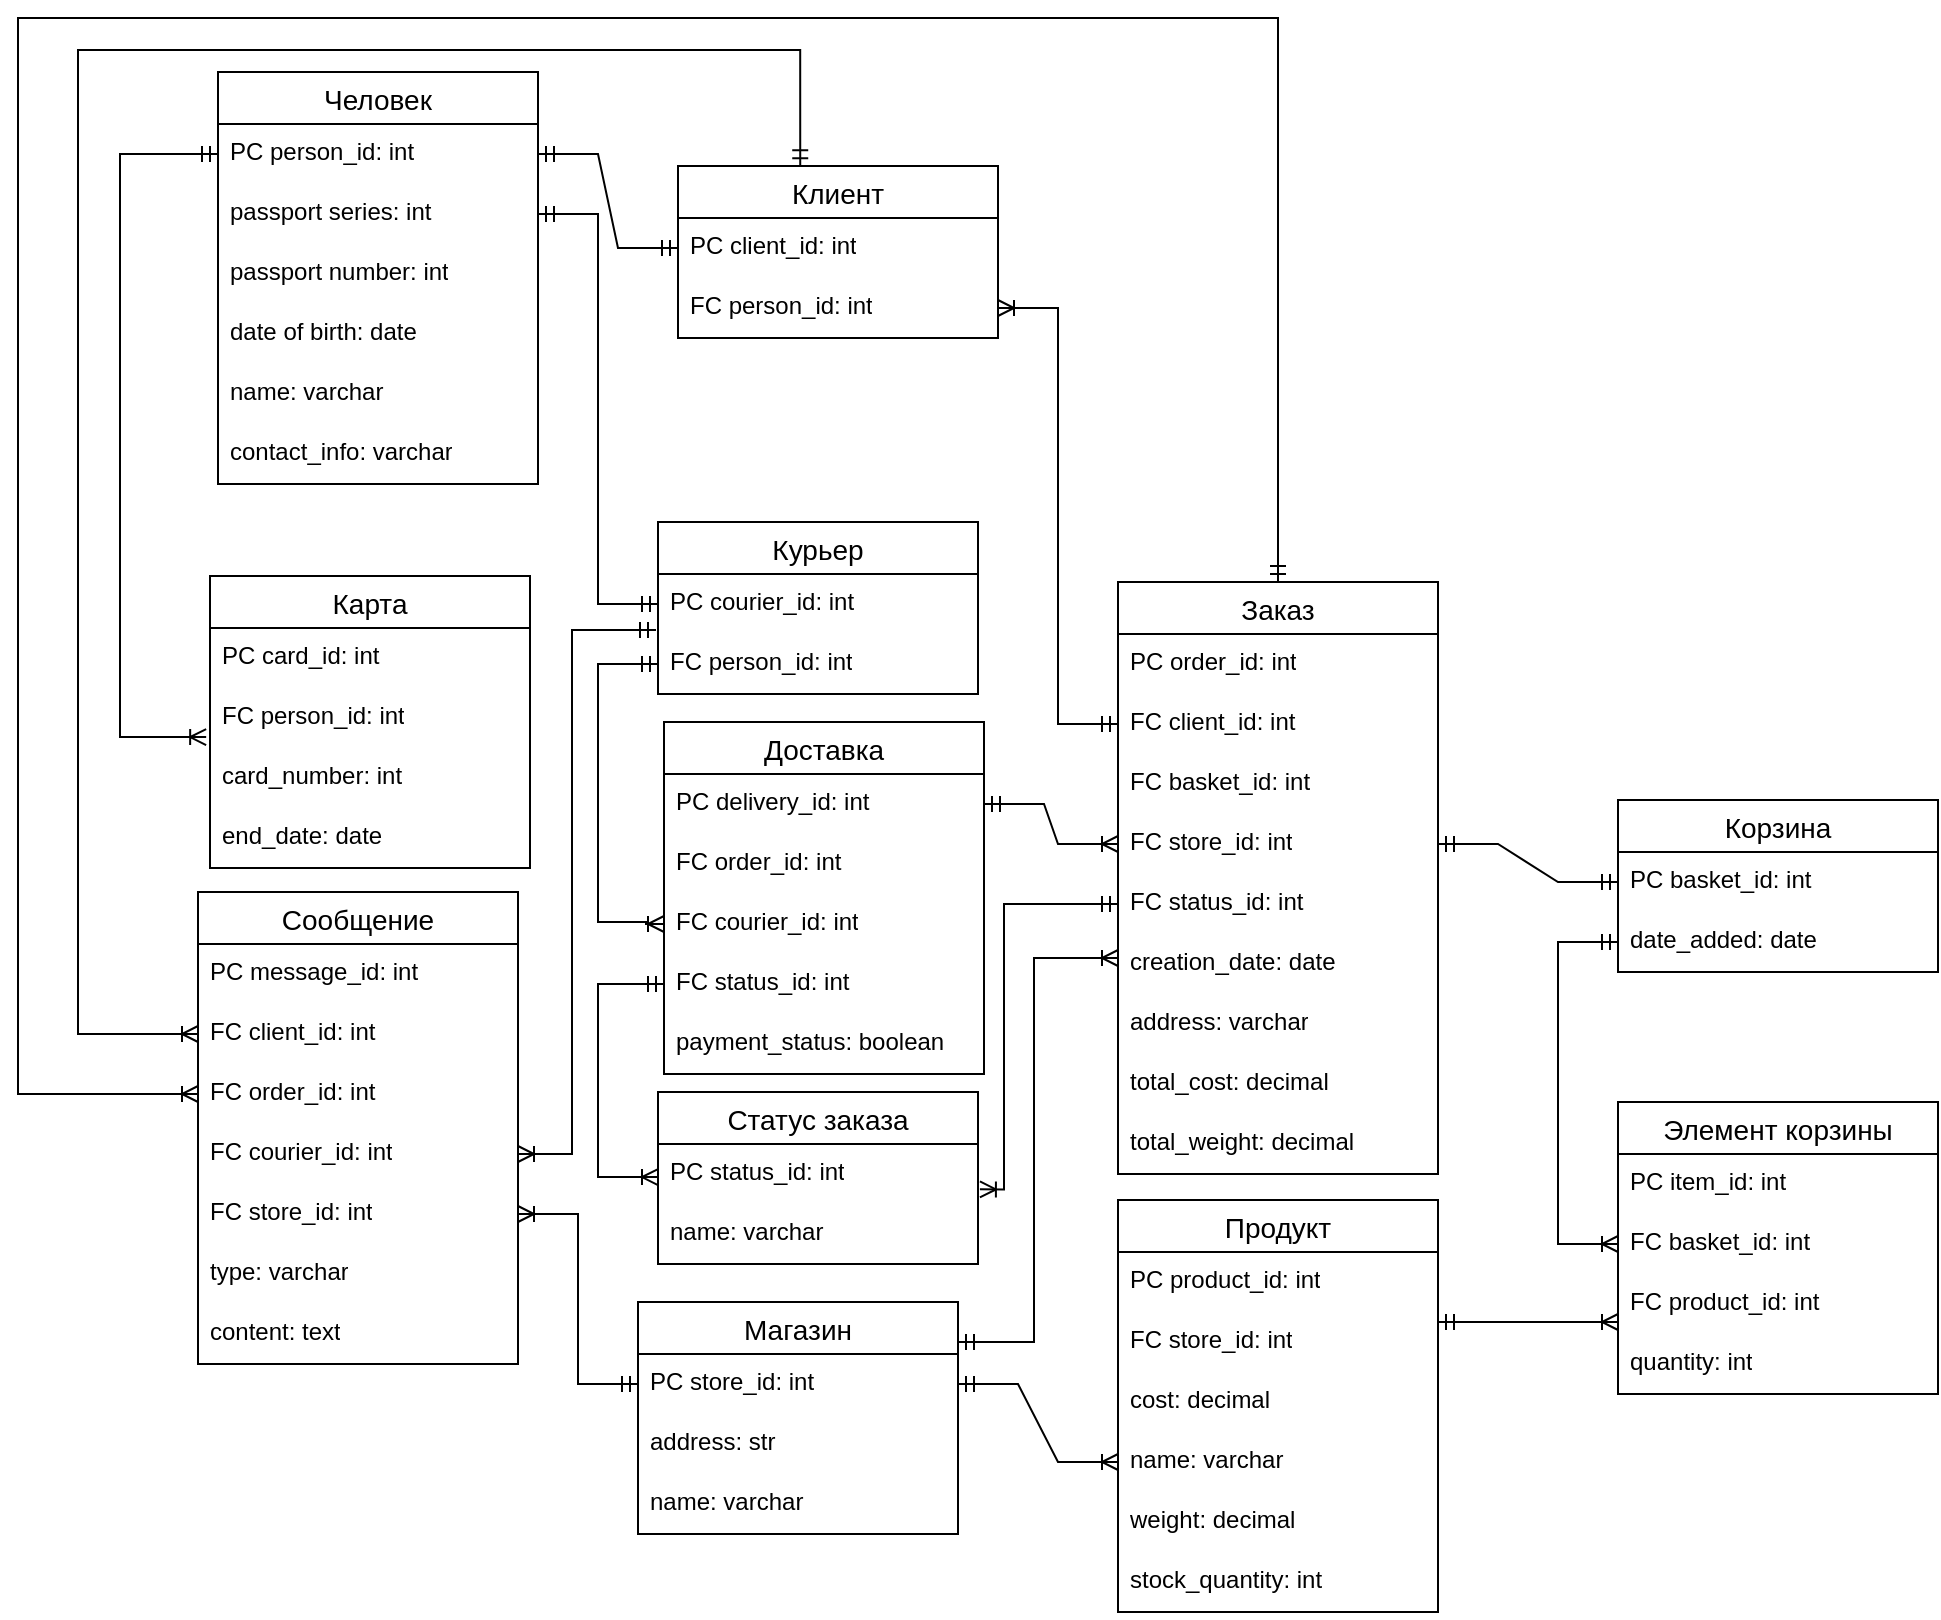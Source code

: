 <mxfile version="26.2.8">
  <diagram id="C5RBs43oDa-KdzZeNtuy" name="Page-1">
    <mxGraphModel dx="2150" dy="1935" grid="0" gridSize="10" guides="1" tooltips="1" connect="1" arrows="1" fold="1" page="1" pageScale="1" pageWidth="827" pageHeight="1169" math="0" shadow="0">
      <root>
        <mxCell id="WIyWlLk6GJQsqaUBKTNV-0" />
        <mxCell id="WIyWlLk6GJQsqaUBKTNV-1" parent="WIyWlLk6GJQsqaUBKTNV-0" />
        <mxCell id="uHgXKXDIV87PHhydVyIA-24" value="Заказ" style="swimlane;fontStyle=0;childLayout=stackLayout;horizontal=1;startSize=26;horizontalStack=0;resizeParent=1;resizeParentMax=0;resizeLast=0;collapsible=1;marginBottom=0;align=center;fontSize=14;" parent="WIyWlLk6GJQsqaUBKTNV-1" vertex="1">
          <mxGeometry x="290" y="280" width="160" height="296" as="geometry" />
        </mxCell>
        <mxCell id="uHgXKXDIV87PHhydVyIA-25" value="PC order_id: int" style="text;strokeColor=none;fillColor=none;spacingLeft=4;spacingRight=4;overflow=hidden;rotatable=0;points=[[0,0.5],[1,0.5]];portConstraint=eastwest;fontSize=12;whiteSpace=wrap;html=1;" parent="uHgXKXDIV87PHhydVyIA-24" vertex="1">
          <mxGeometry y="26" width="160" height="30" as="geometry" />
        </mxCell>
        <mxCell id="uHgXKXDIV87PHhydVyIA-26" value="FC client_id: int" style="text;strokeColor=none;fillColor=none;spacingLeft=4;spacingRight=4;overflow=hidden;rotatable=0;points=[[0,0.5],[1,0.5]];portConstraint=eastwest;fontSize=12;whiteSpace=wrap;html=1;" parent="uHgXKXDIV87PHhydVyIA-24" vertex="1">
          <mxGeometry y="56" width="160" height="30" as="geometry" />
        </mxCell>
        <mxCell id="uHgXKXDIV87PHhydVyIA-133" value="FC basket_id: int" style="text;strokeColor=none;fillColor=none;spacingLeft=4;spacingRight=4;overflow=hidden;rotatable=0;points=[[0,0.5],[1,0.5]];portConstraint=eastwest;fontSize=12;whiteSpace=wrap;html=1;" parent="uHgXKXDIV87PHhydVyIA-24" vertex="1">
          <mxGeometry y="86" width="160" height="30" as="geometry" />
        </mxCell>
        <mxCell id="uHgXKXDIV87PHhydVyIA-27" value="FC store_id: int" style="text;strokeColor=none;fillColor=none;spacingLeft=4;spacingRight=4;overflow=hidden;rotatable=0;points=[[0,0.5],[1,0.5]];portConstraint=eastwest;fontSize=12;whiteSpace=wrap;html=1;" parent="uHgXKXDIV87PHhydVyIA-24" vertex="1">
          <mxGeometry y="116" width="160" height="30" as="geometry" />
        </mxCell>
        <mxCell id="uHgXKXDIV87PHhydVyIA-33" value="FC status_id: int" style="text;strokeColor=none;fillColor=none;spacingLeft=4;spacingRight=4;overflow=hidden;rotatable=0;points=[[0,0.5],[1,0.5]];portConstraint=eastwest;fontSize=12;whiteSpace=wrap;html=1;" parent="uHgXKXDIV87PHhydVyIA-24" vertex="1">
          <mxGeometry y="146" width="160" height="30" as="geometry" />
        </mxCell>
        <mxCell id="uHgXKXDIV87PHhydVyIA-32" value="creation_date: date" style="text;strokeColor=none;fillColor=none;spacingLeft=4;spacingRight=4;overflow=hidden;rotatable=0;points=[[0,0.5],[1,0.5]];portConstraint=eastwest;fontSize=12;whiteSpace=wrap;html=1;" parent="uHgXKXDIV87PHhydVyIA-24" vertex="1">
          <mxGeometry y="176" width="160" height="30" as="geometry" />
        </mxCell>
        <mxCell id="uHgXKXDIV87PHhydVyIA-134" value="address: varchar" style="text;strokeColor=none;fillColor=none;spacingLeft=4;spacingRight=4;overflow=hidden;rotatable=0;points=[[0,0.5],[1,0.5]];portConstraint=eastwest;fontSize=12;whiteSpace=wrap;html=1;" parent="uHgXKXDIV87PHhydVyIA-24" vertex="1">
          <mxGeometry y="206" width="160" height="30" as="geometry" />
        </mxCell>
        <mxCell id="0RMUDWUstoebkGsscd-a-1" value="total_cost: decimal" style="text;strokeColor=none;fillColor=none;spacingLeft=4;spacingRight=4;overflow=hidden;rotatable=0;points=[[0,0.5],[1,0.5]];portConstraint=eastwest;fontSize=12;whiteSpace=wrap;html=1;" vertex="1" parent="uHgXKXDIV87PHhydVyIA-24">
          <mxGeometry y="236" width="160" height="30" as="geometry" />
        </mxCell>
        <mxCell id="uHgXKXDIV87PHhydVyIA-34" value="total_weight: decimal" style="text;strokeColor=none;fillColor=none;spacingLeft=4;spacingRight=4;overflow=hidden;rotatable=0;points=[[0,0.5],[1,0.5]];portConstraint=eastwest;fontSize=12;whiteSpace=wrap;html=1;" parent="uHgXKXDIV87PHhydVyIA-24" vertex="1">
          <mxGeometry y="266" width="160" height="30" as="geometry" />
        </mxCell>
        <mxCell id="uHgXKXDIV87PHhydVyIA-28" value="Магазин" style="swimlane;fontStyle=0;childLayout=stackLayout;horizontal=1;startSize=26;horizontalStack=0;resizeParent=1;resizeParentMax=0;resizeLast=0;collapsible=1;marginBottom=0;align=center;fontSize=14;" parent="WIyWlLk6GJQsqaUBKTNV-1" vertex="1">
          <mxGeometry x="50" y="640" width="160" height="116" as="geometry" />
        </mxCell>
        <mxCell id="uHgXKXDIV87PHhydVyIA-29" value="PC store_id: int" style="text;strokeColor=none;fillColor=none;spacingLeft=4;spacingRight=4;overflow=hidden;rotatable=0;points=[[0,0.5],[1,0.5]];portConstraint=eastwest;fontSize=12;whiteSpace=wrap;html=1;" parent="uHgXKXDIV87PHhydVyIA-28" vertex="1">
          <mxGeometry y="26" width="160" height="30" as="geometry" />
        </mxCell>
        <mxCell id="uHgXKXDIV87PHhydVyIA-31" value="address: str" style="text;strokeColor=none;fillColor=none;spacingLeft=4;spacingRight=4;overflow=hidden;rotatable=0;points=[[0,0.5],[1,0.5]];portConstraint=eastwest;fontSize=12;whiteSpace=wrap;html=1;" parent="uHgXKXDIV87PHhydVyIA-28" vertex="1">
          <mxGeometry y="56" width="160" height="30" as="geometry" />
        </mxCell>
        <mxCell id="uHgXKXDIV87PHhydVyIA-30" value="name: varchar" style="text;strokeColor=none;fillColor=none;spacingLeft=4;spacingRight=4;overflow=hidden;rotatable=0;points=[[0,0.5],[1,0.5]];portConstraint=eastwest;fontSize=12;whiteSpace=wrap;html=1;" parent="uHgXKXDIV87PHhydVyIA-28" vertex="1">
          <mxGeometry y="86" width="160" height="30" as="geometry" />
        </mxCell>
        <mxCell id="uHgXKXDIV87PHhydVyIA-35" value="Клиент" style="swimlane;fontStyle=0;childLayout=stackLayout;horizontal=1;startSize=26;horizontalStack=0;resizeParent=1;resizeParentMax=0;resizeLast=0;collapsible=1;marginBottom=0;align=center;fontSize=14;" parent="WIyWlLk6GJQsqaUBKTNV-1" vertex="1">
          <mxGeometry x="70" y="72" width="160" height="86" as="geometry" />
        </mxCell>
        <mxCell id="uHgXKXDIV87PHhydVyIA-36" value="PC client_id: int" style="text;strokeColor=none;fillColor=none;spacingLeft=4;spacingRight=4;overflow=hidden;rotatable=0;points=[[0,0.5],[1,0.5]];portConstraint=eastwest;fontSize=12;whiteSpace=wrap;html=1;" parent="uHgXKXDIV87PHhydVyIA-35" vertex="1">
          <mxGeometry y="26" width="160" height="30" as="geometry" />
        </mxCell>
        <mxCell id="uHgXKXDIV87PHhydVyIA-75" value="FC person_id: int" style="text;strokeColor=none;fillColor=none;spacingLeft=4;spacingRight=4;overflow=hidden;rotatable=0;points=[[0,0.5],[1,0.5]];portConstraint=eastwest;fontSize=12;whiteSpace=wrap;html=1;" parent="uHgXKXDIV87PHhydVyIA-35" vertex="1">
          <mxGeometry y="56" width="160" height="30" as="geometry" />
        </mxCell>
        <mxCell id="uHgXKXDIV87PHhydVyIA-40" value="Карта" style="swimlane;fontStyle=0;childLayout=stackLayout;horizontal=1;startSize=26;horizontalStack=0;resizeParent=1;resizeParentMax=0;resizeLast=0;collapsible=1;marginBottom=0;align=center;fontSize=14;" parent="WIyWlLk6GJQsqaUBKTNV-1" vertex="1">
          <mxGeometry x="-164" y="277" width="160" height="146" as="geometry" />
        </mxCell>
        <mxCell id="uHgXKXDIV87PHhydVyIA-41" value="PC card_id: int" style="text;strokeColor=none;fillColor=none;spacingLeft=4;spacingRight=4;overflow=hidden;rotatable=0;points=[[0,0.5],[1,0.5]];portConstraint=eastwest;fontSize=12;whiteSpace=wrap;html=1;" parent="uHgXKXDIV87PHhydVyIA-40" vertex="1">
          <mxGeometry y="26" width="160" height="30" as="geometry" />
        </mxCell>
        <mxCell id="uHgXKXDIV87PHhydVyIA-44" value="FC person_id: int" style="text;strokeColor=none;fillColor=none;spacingLeft=4;spacingRight=4;overflow=hidden;rotatable=0;points=[[0,0.5],[1,0.5]];portConstraint=eastwest;fontSize=12;whiteSpace=wrap;html=1;" parent="uHgXKXDIV87PHhydVyIA-40" vertex="1">
          <mxGeometry y="56" width="160" height="30" as="geometry" />
        </mxCell>
        <mxCell id="uHgXKXDIV87PHhydVyIA-42" value="card_number: int" style="text;strokeColor=none;fillColor=none;spacingLeft=4;spacingRight=4;overflow=hidden;rotatable=0;points=[[0,0.5],[1,0.5]];portConstraint=eastwest;fontSize=12;whiteSpace=wrap;html=1;" parent="uHgXKXDIV87PHhydVyIA-40" vertex="1">
          <mxGeometry y="86" width="160" height="30" as="geometry" />
        </mxCell>
        <mxCell id="uHgXKXDIV87PHhydVyIA-43" value="end_date: date" style="text;strokeColor=none;fillColor=none;spacingLeft=4;spacingRight=4;overflow=hidden;rotatable=0;points=[[0,0.5],[1,0.5]];portConstraint=eastwest;fontSize=12;whiteSpace=wrap;html=1;" parent="uHgXKXDIV87PHhydVyIA-40" vertex="1">
          <mxGeometry y="116" width="160" height="30" as="geometry" />
        </mxCell>
        <mxCell id="uHgXKXDIV87PHhydVyIA-45" value="Продукт" style="swimlane;fontStyle=0;childLayout=stackLayout;horizontal=1;startSize=26;horizontalStack=0;resizeParent=1;resizeParentMax=0;resizeLast=0;collapsible=1;marginBottom=0;align=center;fontSize=14;" parent="WIyWlLk6GJQsqaUBKTNV-1" vertex="1">
          <mxGeometry x="290" y="589" width="160" height="206" as="geometry" />
        </mxCell>
        <mxCell id="uHgXKXDIV87PHhydVyIA-46" value="PC product_id: int" style="text;strokeColor=none;fillColor=none;spacingLeft=4;spacingRight=4;overflow=hidden;rotatable=0;points=[[0,0.5],[1,0.5]];portConstraint=eastwest;fontSize=12;whiteSpace=wrap;html=1;" parent="uHgXKXDIV87PHhydVyIA-45" vertex="1">
          <mxGeometry y="26" width="160" height="30" as="geometry" />
        </mxCell>
        <mxCell id="uHgXKXDIV87PHhydVyIA-50" value="FC store_id: int" style="text;strokeColor=none;fillColor=none;spacingLeft=4;spacingRight=4;overflow=hidden;rotatable=0;points=[[0,0.5],[1,0.5]];portConstraint=eastwest;fontSize=12;whiteSpace=wrap;html=1;" parent="uHgXKXDIV87PHhydVyIA-45" vertex="1">
          <mxGeometry y="56" width="160" height="30" as="geometry" />
        </mxCell>
        <mxCell id="0RMUDWUstoebkGsscd-a-0" value="cost: decimal" style="text;strokeColor=none;fillColor=none;spacingLeft=4;spacingRight=4;overflow=hidden;rotatable=0;points=[[0,0.5],[1,0.5]];portConstraint=eastwest;fontSize=12;whiteSpace=wrap;html=1;" vertex="1" parent="uHgXKXDIV87PHhydVyIA-45">
          <mxGeometry y="86" width="160" height="30" as="geometry" />
        </mxCell>
        <mxCell id="uHgXKXDIV87PHhydVyIA-47" value="name: varchar" style="text;strokeColor=none;fillColor=none;spacingLeft=4;spacingRight=4;overflow=hidden;rotatable=0;points=[[0,0.5],[1,0.5]];portConstraint=eastwest;fontSize=12;whiteSpace=wrap;html=1;" parent="uHgXKXDIV87PHhydVyIA-45" vertex="1">
          <mxGeometry y="116" width="160" height="30" as="geometry" />
        </mxCell>
        <mxCell id="uHgXKXDIV87PHhydVyIA-48" value="weight: decimal" style="text;strokeColor=none;fillColor=none;spacingLeft=4;spacingRight=4;overflow=hidden;rotatable=0;points=[[0,0.5],[1,0.5]];portConstraint=eastwest;fontSize=12;whiteSpace=wrap;html=1;" parent="uHgXKXDIV87PHhydVyIA-45" vertex="1">
          <mxGeometry y="146" width="160" height="30" as="geometry" />
        </mxCell>
        <mxCell id="uHgXKXDIV87PHhydVyIA-49" value="stock_quantity: int" style="text;strokeColor=none;fillColor=none;spacingLeft=4;spacingRight=4;overflow=hidden;rotatable=0;points=[[0,0.5],[1,0.5]];portConstraint=eastwest;fontSize=12;whiteSpace=wrap;html=1;" parent="uHgXKXDIV87PHhydVyIA-45" vertex="1">
          <mxGeometry y="176" width="160" height="30" as="geometry" />
        </mxCell>
        <mxCell id="uHgXKXDIV87PHhydVyIA-51" value="Корзина" style="swimlane;fontStyle=0;childLayout=stackLayout;horizontal=1;startSize=26;horizontalStack=0;resizeParent=1;resizeParentMax=0;resizeLast=0;collapsible=1;marginBottom=0;align=center;fontSize=14;" parent="WIyWlLk6GJQsqaUBKTNV-1" vertex="1">
          <mxGeometry x="540" y="389" width="160" height="86" as="geometry" />
        </mxCell>
        <mxCell id="uHgXKXDIV87PHhydVyIA-52" value="PC basket_id: int" style="text;strokeColor=none;fillColor=none;spacingLeft=4;spacingRight=4;overflow=hidden;rotatable=0;points=[[0,0.5],[1,0.5]];portConstraint=eastwest;fontSize=12;whiteSpace=wrap;html=1;" parent="uHgXKXDIV87PHhydVyIA-51" vertex="1">
          <mxGeometry y="26" width="160" height="30" as="geometry" />
        </mxCell>
        <mxCell id="uHgXKXDIV87PHhydVyIA-54" value="date_added: date" style="text;strokeColor=none;fillColor=none;spacingLeft=4;spacingRight=4;overflow=hidden;rotatable=0;points=[[0,0.5],[1,0.5]];portConstraint=eastwest;fontSize=12;whiteSpace=wrap;html=1;" parent="uHgXKXDIV87PHhydVyIA-51" vertex="1">
          <mxGeometry y="56" width="160" height="30" as="geometry" />
        </mxCell>
        <mxCell id="uHgXKXDIV87PHhydVyIA-55" value="Элемент корзины" style="swimlane;fontStyle=0;childLayout=stackLayout;horizontal=1;startSize=26;horizontalStack=0;resizeParent=1;resizeParentMax=0;resizeLast=0;collapsible=1;marginBottom=0;align=center;fontSize=14;" parent="WIyWlLk6GJQsqaUBKTNV-1" vertex="1">
          <mxGeometry x="540" y="540" width="160" height="146" as="geometry" />
        </mxCell>
        <mxCell id="uHgXKXDIV87PHhydVyIA-56" value="PC item_id: int" style="text;strokeColor=none;fillColor=none;spacingLeft=4;spacingRight=4;overflow=hidden;rotatable=0;points=[[0,0.5],[1,0.5]];portConstraint=eastwest;fontSize=12;whiteSpace=wrap;html=1;" parent="uHgXKXDIV87PHhydVyIA-55" vertex="1">
          <mxGeometry y="26" width="160" height="30" as="geometry" />
        </mxCell>
        <mxCell id="uHgXKXDIV87PHhydVyIA-57" value="FC basket_id: int" style="text;strokeColor=none;fillColor=none;spacingLeft=4;spacingRight=4;overflow=hidden;rotatable=0;points=[[0,0.5],[1,0.5]];portConstraint=eastwest;fontSize=12;whiteSpace=wrap;html=1;" parent="uHgXKXDIV87PHhydVyIA-55" vertex="1">
          <mxGeometry y="56" width="160" height="30" as="geometry" />
        </mxCell>
        <mxCell id="uHgXKXDIV87PHhydVyIA-59" value="FC product_id: int" style="text;strokeColor=none;fillColor=none;spacingLeft=4;spacingRight=4;overflow=hidden;rotatable=0;points=[[0,0.5],[1,0.5]];portConstraint=eastwest;fontSize=12;whiteSpace=wrap;html=1;" parent="uHgXKXDIV87PHhydVyIA-55" vertex="1">
          <mxGeometry y="86" width="160" height="30" as="geometry" />
        </mxCell>
        <mxCell id="uHgXKXDIV87PHhydVyIA-60" value="quantity: int" style="text;strokeColor=none;fillColor=none;spacingLeft=4;spacingRight=4;overflow=hidden;rotatable=0;points=[[0,0.5],[1,0.5]];portConstraint=eastwest;fontSize=12;whiteSpace=wrap;html=1;" parent="uHgXKXDIV87PHhydVyIA-55" vertex="1">
          <mxGeometry y="116" width="160" height="30" as="geometry" />
        </mxCell>
        <mxCell id="uHgXKXDIV87PHhydVyIA-105" value="" style="edgeStyle=orthogonalEdgeStyle;fontSize=12;html=1;endArrow=ERoneToMany;startArrow=ERmandOne;rounded=0;" parent="uHgXKXDIV87PHhydVyIA-55" edge="1">
          <mxGeometry width="100" height="100" relative="1" as="geometry">
            <mxPoint x="-90" y="110" as="sourcePoint" />
            <mxPoint y="110" as="targetPoint" />
            <Array as="points">
              <mxPoint x="-90" y="110" />
            </Array>
          </mxGeometry>
        </mxCell>
        <mxCell id="uHgXKXDIV87PHhydVyIA-61" value="Доставка" style="swimlane;fontStyle=0;childLayout=stackLayout;horizontal=1;startSize=26;horizontalStack=0;resizeParent=1;resizeParentMax=0;resizeLast=0;collapsible=1;marginBottom=0;align=center;fontSize=14;" parent="WIyWlLk6GJQsqaUBKTNV-1" vertex="1">
          <mxGeometry x="63" y="350" width="160" height="176" as="geometry" />
        </mxCell>
        <mxCell id="uHgXKXDIV87PHhydVyIA-62" value="PC delivery_id: int" style="text;strokeColor=none;fillColor=none;spacingLeft=4;spacingRight=4;overflow=hidden;rotatable=0;points=[[0,0.5],[1,0.5]];portConstraint=eastwest;fontSize=12;whiteSpace=wrap;html=1;" parent="uHgXKXDIV87PHhydVyIA-61" vertex="1">
          <mxGeometry y="26" width="160" height="30" as="geometry" />
        </mxCell>
        <mxCell id="uHgXKXDIV87PHhydVyIA-63" value="FC order_id: int" style="text;strokeColor=none;fillColor=none;spacingLeft=4;spacingRight=4;overflow=hidden;rotatable=0;points=[[0,0.5],[1,0.5]];portConstraint=eastwest;fontSize=12;whiteSpace=wrap;html=1;" parent="uHgXKXDIV87PHhydVyIA-61" vertex="1">
          <mxGeometry y="56" width="160" height="30" as="geometry" />
        </mxCell>
        <mxCell id="uHgXKXDIV87PHhydVyIA-64" value="FC courier_id: int" style="text;strokeColor=none;fillColor=none;spacingLeft=4;spacingRight=4;overflow=hidden;rotatable=0;points=[[0,0.5],[1,0.5]];portConstraint=eastwest;fontSize=12;whiteSpace=wrap;html=1;" parent="uHgXKXDIV87PHhydVyIA-61" vertex="1">
          <mxGeometry y="86" width="160" height="30" as="geometry" />
        </mxCell>
        <mxCell id="uHgXKXDIV87PHhydVyIA-65" value="FC status_id: int" style="text;strokeColor=none;fillColor=none;spacingLeft=4;spacingRight=4;overflow=hidden;rotatable=0;points=[[0,0.5],[1,0.5]];portConstraint=eastwest;fontSize=12;whiteSpace=wrap;html=1;" parent="uHgXKXDIV87PHhydVyIA-61" vertex="1">
          <mxGeometry y="116" width="160" height="30" as="geometry" />
        </mxCell>
        <mxCell id="uHgXKXDIV87PHhydVyIA-70" value="payment_status: boolean" style="text;strokeColor=none;fillColor=none;spacingLeft=4;spacingRight=4;overflow=hidden;rotatable=0;points=[[0,0.5],[1,0.5]];portConstraint=eastwest;fontSize=12;whiteSpace=wrap;html=1;" parent="uHgXKXDIV87PHhydVyIA-61" vertex="1">
          <mxGeometry y="146" width="160" height="30" as="geometry" />
        </mxCell>
        <mxCell id="uHgXKXDIV87PHhydVyIA-66" value="Курьер" style="swimlane;fontStyle=0;childLayout=stackLayout;horizontal=1;startSize=26;horizontalStack=0;resizeParent=1;resizeParentMax=0;resizeLast=0;collapsible=1;marginBottom=0;align=center;fontSize=14;" parent="WIyWlLk6GJQsqaUBKTNV-1" vertex="1">
          <mxGeometry x="60" y="250" width="160" height="86" as="geometry" />
        </mxCell>
        <mxCell id="uHgXKXDIV87PHhydVyIA-68" value="PC courier_id: int" style="text;strokeColor=none;fillColor=none;spacingLeft=4;spacingRight=4;overflow=hidden;rotatable=0;points=[[0,0.5],[1,0.5]];portConstraint=eastwest;fontSize=12;whiteSpace=wrap;html=1;" parent="uHgXKXDIV87PHhydVyIA-66" vertex="1">
          <mxGeometry y="26" width="160" height="30" as="geometry" />
        </mxCell>
        <mxCell id="uHgXKXDIV87PHhydVyIA-78" value="FC person_id: int" style="text;strokeColor=none;fillColor=none;spacingLeft=4;spacingRight=4;overflow=hidden;rotatable=0;points=[[0,0.5],[1,0.5]];portConstraint=eastwest;fontSize=12;whiteSpace=wrap;html=1;" parent="uHgXKXDIV87PHhydVyIA-66" vertex="1">
          <mxGeometry y="56" width="160" height="30" as="geometry" />
        </mxCell>
        <mxCell id="uHgXKXDIV87PHhydVyIA-71" value="Человек" style="swimlane;fontStyle=0;childLayout=stackLayout;horizontal=1;startSize=26;horizontalStack=0;resizeParent=1;resizeParentMax=0;resizeLast=0;collapsible=1;marginBottom=0;align=center;fontSize=14;" parent="WIyWlLk6GJQsqaUBKTNV-1" vertex="1">
          <mxGeometry x="-160" y="25" width="160" height="206" as="geometry" />
        </mxCell>
        <mxCell id="uHgXKXDIV87PHhydVyIA-72" value="PC person_id: int" style="text;strokeColor=none;fillColor=none;spacingLeft=4;spacingRight=4;overflow=hidden;rotatable=0;points=[[0,0.5],[1,0.5]];portConstraint=eastwest;fontSize=12;whiteSpace=wrap;html=1;" parent="uHgXKXDIV87PHhydVyIA-71" vertex="1">
          <mxGeometry y="26" width="160" height="30" as="geometry" />
        </mxCell>
        <mxCell id="uHgXKXDIV87PHhydVyIA-39" value="passport series: int" style="text;strokeColor=none;fillColor=none;spacingLeft=4;spacingRight=4;overflow=hidden;rotatable=0;points=[[0,0.5],[1,0.5]];portConstraint=eastwest;fontSize=12;whiteSpace=wrap;html=1;" parent="uHgXKXDIV87PHhydVyIA-71" vertex="1">
          <mxGeometry y="56" width="160" height="30" as="geometry" />
        </mxCell>
        <mxCell id="uHgXKXDIV87PHhydVyIA-137" value="passport number: int" style="text;strokeColor=none;fillColor=none;spacingLeft=4;spacingRight=4;overflow=hidden;rotatable=0;points=[[0,0.5],[1,0.5]];portConstraint=eastwest;fontSize=12;whiteSpace=wrap;html=1;" parent="uHgXKXDIV87PHhydVyIA-71" vertex="1">
          <mxGeometry y="86" width="160" height="30" as="geometry" />
        </mxCell>
        <mxCell id="uHgXKXDIV87PHhydVyIA-138" value="date of birth: date" style="text;strokeColor=none;fillColor=none;spacingLeft=4;spacingRight=4;overflow=hidden;rotatable=0;points=[[0,0.5],[1,0.5]];portConstraint=eastwest;fontSize=12;whiteSpace=wrap;html=1;" parent="uHgXKXDIV87PHhydVyIA-71" vertex="1">
          <mxGeometry y="116" width="160" height="30" as="geometry" />
        </mxCell>
        <mxCell id="uHgXKXDIV87PHhydVyIA-73" value="name: varchar" style="text;strokeColor=none;fillColor=none;spacingLeft=4;spacingRight=4;overflow=hidden;rotatable=0;points=[[0,0.5],[1,0.5]];portConstraint=eastwest;fontSize=12;whiteSpace=wrap;html=1;" parent="uHgXKXDIV87PHhydVyIA-71" vertex="1">
          <mxGeometry y="146" width="160" height="30" as="geometry" />
        </mxCell>
        <mxCell id="uHgXKXDIV87PHhydVyIA-74" value="contact_info: varchar" style="text;strokeColor=none;fillColor=none;spacingLeft=4;spacingRight=4;overflow=hidden;rotatable=0;points=[[0,0.5],[1,0.5]];portConstraint=eastwest;fontSize=12;whiteSpace=wrap;html=1;" parent="uHgXKXDIV87PHhydVyIA-71" vertex="1">
          <mxGeometry y="176" width="160" height="30" as="geometry" />
        </mxCell>
        <mxCell id="uHgXKXDIV87PHhydVyIA-80" value="Сообщение" style="swimlane;fontStyle=0;childLayout=stackLayout;horizontal=1;startSize=26;horizontalStack=0;resizeParent=1;resizeParentMax=0;resizeLast=0;collapsible=1;marginBottom=0;align=center;fontSize=14;" parent="WIyWlLk6GJQsqaUBKTNV-1" vertex="1">
          <mxGeometry x="-170" y="435" width="160" height="236" as="geometry" />
        </mxCell>
        <mxCell id="uHgXKXDIV87PHhydVyIA-81" value="PC message_id: int" style="text;strokeColor=none;fillColor=none;spacingLeft=4;spacingRight=4;overflow=hidden;rotatable=0;points=[[0,0.5],[1,0.5]];portConstraint=eastwest;fontSize=12;whiteSpace=wrap;html=1;" parent="uHgXKXDIV87PHhydVyIA-80" vertex="1">
          <mxGeometry y="26" width="160" height="30" as="geometry" />
        </mxCell>
        <mxCell id="uHgXKXDIV87PHhydVyIA-92" value="FC client_id: int" style="text;strokeColor=none;fillColor=none;spacingLeft=4;spacingRight=4;overflow=hidden;rotatable=0;points=[[0,0.5],[1,0.5]];portConstraint=eastwest;fontSize=12;whiteSpace=wrap;html=1;" parent="uHgXKXDIV87PHhydVyIA-80" vertex="1">
          <mxGeometry y="56" width="160" height="30" as="geometry" />
        </mxCell>
        <mxCell id="uHgXKXDIV87PHhydVyIA-82" value="FC order_id: int" style="text;strokeColor=none;fillColor=none;spacingLeft=4;spacingRight=4;overflow=hidden;rotatable=0;points=[[0,0.5],[1,0.5]];portConstraint=eastwest;fontSize=12;whiteSpace=wrap;html=1;" parent="uHgXKXDIV87PHhydVyIA-80" vertex="1">
          <mxGeometry y="86" width="160" height="30" as="geometry" />
        </mxCell>
        <mxCell id="uHgXKXDIV87PHhydVyIA-118" value="FC courier_id: int" style="text;strokeColor=none;fillColor=none;spacingLeft=4;spacingRight=4;overflow=hidden;rotatable=0;points=[[0,0.5],[1,0.5]];portConstraint=eastwest;fontSize=12;whiteSpace=wrap;html=1;" parent="uHgXKXDIV87PHhydVyIA-80" vertex="1">
          <mxGeometry y="116" width="160" height="30" as="geometry" />
        </mxCell>
        <mxCell id="uHgXKXDIV87PHhydVyIA-91" value="FC store_id: int" style="text;strokeColor=none;fillColor=none;spacingLeft=4;spacingRight=4;overflow=hidden;rotatable=0;points=[[0,0.5],[1,0.5]];portConstraint=eastwest;fontSize=12;whiteSpace=wrap;html=1;" parent="uHgXKXDIV87PHhydVyIA-80" vertex="1">
          <mxGeometry y="146" width="160" height="30" as="geometry" />
        </mxCell>
        <mxCell id="uHgXKXDIV87PHhydVyIA-83" value="type: varchar" style="text;strokeColor=none;fillColor=none;spacingLeft=4;spacingRight=4;overflow=hidden;rotatable=0;points=[[0,0.5],[1,0.5]];portConstraint=eastwest;fontSize=12;whiteSpace=wrap;html=1;" parent="uHgXKXDIV87PHhydVyIA-80" vertex="1">
          <mxGeometry y="176" width="160" height="30" as="geometry" />
        </mxCell>
        <mxCell id="uHgXKXDIV87PHhydVyIA-84" value="content: text" style="text;strokeColor=none;fillColor=none;spacingLeft=4;spacingRight=4;overflow=hidden;rotatable=0;points=[[0,0.5],[1,0.5]];portConstraint=eastwest;fontSize=12;whiteSpace=wrap;html=1;" parent="uHgXKXDIV87PHhydVyIA-80" vertex="1">
          <mxGeometry y="206" width="160" height="30" as="geometry" />
        </mxCell>
        <mxCell id="uHgXKXDIV87PHhydVyIA-86" value="" style="edgeStyle=entityRelationEdgeStyle;fontSize=12;html=1;endArrow=ERmandOne;startArrow=ERmandOne;rounded=0;entryX=0;entryY=0.5;entryDx=0;entryDy=0;exitX=1;exitY=0.5;exitDx=0;exitDy=0;" parent="WIyWlLk6GJQsqaUBKTNV-1" source="uHgXKXDIV87PHhydVyIA-72" target="uHgXKXDIV87PHhydVyIA-36" edge="1">
          <mxGeometry width="100" height="100" relative="1" as="geometry">
            <mxPoint x="450" y="200" as="sourcePoint" />
            <mxPoint x="550" y="100" as="targetPoint" />
          </mxGeometry>
        </mxCell>
        <mxCell id="uHgXKXDIV87PHhydVyIA-87" value="" style="edgeStyle=entityRelationEdgeStyle;fontSize=12;html=1;endArrow=ERmandOne;startArrow=ERmandOne;rounded=0;exitX=0;exitY=0.5;exitDx=0;exitDy=0;entryX=1;entryY=0.5;entryDx=0;entryDy=0;" parent="WIyWlLk6GJQsqaUBKTNV-1" source="uHgXKXDIV87PHhydVyIA-68" target="uHgXKXDIV87PHhydVyIA-39" edge="1">
          <mxGeometry width="100" height="100" relative="1" as="geometry">
            <mxPoint x="190" y="270" as="sourcePoint" />
            <mxPoint x="290" y="170" as="targetPoint" />
          </mxGeometry>
        </mxCell>
        <mxCell id="uHgXKXDIV87PHhydVyIA-90" value="" style="edgeStyle=orthogonalEdgeStyle;fontSize=12;html=1;endArrow=ERoneToMany;startArrow=ERmandOne;rounded=0;entryX=-0.012;entryY=0.818;entryDx=0;entryDy=0;entryPerimeter=0;exitX=0;exitY=0.5;exitDx=0;exitDy=0;labelBackgroundColor=default;" parent="WIyWlLk6GJQsqaUBKTNV-1" source="uHgXKXDIV87PHhydVyIA-72" target="uHgXKXDIV87PHhydVyIA-44" edge="1">
          <mxGeometry width="100" height="100" relative="1" as="geometry">
            <mxPoint x="270" y="130" as="sourcePoint" />
            <mxPoint x="370" y="30" as="targetPoint" />
            <Array as="points">
              <mxPoint x="-209" y="66" />
              <mxPoint x="-209" y="357" />
            </Array>
          </mxGeometry>
        </mxCell>
        <mxCell id="uHgXKXDIV87PHhydVyIA-95" value="" style="edgeStyle=entityRelationEdgeStyle;fontSize=12;html=1;endArrow=ERoneToMany;startArrow=ERmandOne;rounded=0;entryX=0;entryY=0.5;entryDx=0;entryDy=0;exitX=1;exitY=0.5;exitDx=0;exitDy=0;" parent="WIyWlLk6GJQsqaUBKTNV-1" source="uHgXKXDIV87PHhydVyIA-29" target="uHgXKXDIV87PHhydVyIA-47" edge="1">
          <mxGeometry width="100" height="100" relative="1" as="geometry">
            <mxPoint x="210" y="760" as="sourcePoint" />
            <mxPoint x="310" y="660" as="targetPoint" />
          </mxGeometry>
        </mxCell>
        <mxCell id="uHgXKXDIV87PHhydVyIA-96" value="" style="edgeStyle=entityRelationEdgeStyle;fontSize=12;html=1;endArrow=ERoneToMany;startArrow=ERmandOne;rounded=0;entryX=1;entryY=0.5;entryDx=0;entryDy=0;exitX=0;exitY=0.5;exitDx=0;exitDy=0;" parent="WIyWlLk6GJQsqaUBKTNV-1" source="uHgXKXDIV87PHhydVyIA-26" target="uHgXKXDIV87PHhydVyIA-75" edge="1">
          <mxGeometry width="100" height="100" relative="1" as="geometry">
            <mxPoint x="450" y="360" as="sourcePoint" />
            <mxPoint x="540" y="150" as="targetPoint" />
          </mxGeometry>
        </mxCell>
        <mxCell id="uHgXKXDIV87PHhydVyIA-97" value="" style="edgeStyle=orthogonalEdgeStyle;fontSize=12;html=1;endArrow=ERoneToMany;startArrow=ERmandOne;rounded=0;entryX=0;entryY=0.5;entryDx=0;entryDy=0;exitX=0;exitY=0.5;exitDx=0;exitDy=0;" parent="WIyWlLk6GJQsqaUBKTNV-1" target="uHgXKXDIV87PHhydVyIA-57" edge="1">
          <mxGeometry width="100" height="100" relative="1" as="geometry">
            <mxPoint x="540" y="460" as="sourcePoint" />
            <mxPoint x="570" y="470" as="targetPoint" />
            <Array as="points">
              <mxPoint x="510" y="460" />
              <mxPoint x="510" y="611" />
            </Array>
          </mxGeometry>
        </mxCell>
        <mxCell id="uHgXKXDIV87PHhydVyIA-109" value="" style="edgeStyle=orthogonalEdgeStyle;fontSize=12;html=1;endArrow=ERoneToMany;startArrow=ERmandOne;rounded=0;exitX=0;exitY=0.5;exitDx=0;exitDy=0;entryX=0;entryY=0.5;entryDx=0;entryDy=0;" parent="WIyWlLk6GJQsqaUBKTNV-1" source="uHgXKXDIV87PHhydVyIA-78" target="uHgXKXDIV87PHhydVyIA-64" edge="1">
          <mxGeometry width="100" height="100" relative="1" as="geometry">
            <mxPoint x="260" y="510" as="sourcePoint" />
            <mxPoint x="360" y="410" as="targetPoint" />
            <Array as="points">
              <mxPoint x="30" y="321" />
              <mxPoint x="30" y="450" />
              <mxPoint x="54" y="450" />
            </Array>
          </mxGeometry>
        </mxCell>
        <mxCell id="uHgXKXDIV87PHhydVyIA-113" value="" style="edgeStyle=entityRelationEdgeStyle;fontSize=12;html=1;endArrow=ERmandOne;startArrow=ERmandOne;rounded=0;entryX=0;entryY=0.5;entryDx=0;entryDy=0;exitX=1;exitY=0.5;exitDx=0;exitDy=0;" parent="WIyWlLk6GJQsqaUBKTNV-1" source="uHgXKXDIV87PHhydVyIA-27" target="uHgXKXDIV87PHhydVyIA-52" edge="1">
          <mxGeometry width="100" height="100" relative="1" as="geometry">
            <mxPoint x="450" y="390" as="sourcePoint" />
            <mxPoint x="550" y="290" as="targetPoint" />
          </mxGeometry>
        </mxCell>
        <mxCell id="uHgXKXDIV87PHhydVyIA-115" value="" style="edgeStyle=orthogonalEdgeStyle;fontSize=12;html=1;endArrow=ERoneToMany;startArrow=ERmandOne;rounded=0;exitX=1;exitY=-0.2;exitDx=0;exitDy=0;exitPerimeter=0;" parent="WIyWlLk6GJQsqaUBKTNV-1" source="uHgXKXDIV87PHhydVyIA-29" edge="1">
          <mxGeometry width="100" height="100" relative="1" as="geometry">
            <mxPoint x="180" y="640" as="sourcePoint" />
            <mxPoint x="290" y="468" as="targetPoint" />
            <Array as="points">
              <mxPoint x="248" y="660" />
              <mxPoint x="248" y="468" />
            </Array>
          </mxGeometry>
        </mxCell>
        <mxCell id="uHgXKXDIV87PHhydVyIA-120" value="" style="edgeStyle=orthogonalEdgeStyle;fontSize=12;html=1;endArrow=ERoneToMany;startArrow=ERmandOne;rounded=0;entryX=1;entryY=0.5;entryDx=0;entryDy=0;" parent="WIyWlLk6GJQsqaUBKTNV-1" target="uHgXKXDIV87PHhydVyIA-118" edge="1">
          <mxGeometry width="100" height="100" relative="1" as="geometry">
            <mxPoint x="59" y="304" as="sourcePoint" />
            <mxPoint x="-10" y="460" as="targetPoint" />
            <Array as="points">
              <mxPoint x="17" y="304" />
              <mxPoint x="17" y="566" />
            </Array>
          </mxGeometry>
        </mxCell>
        <mxCell id="uHgXKXDIV87PHhydVyIA-121" value="" style="edgeStyle=entityRelationEdgeStyle;fontSize=12;html=1;endArrow=ERoneToMany;startArrow=ERmandOne;rounded=0;entryX=1;entryY=0.5;entryDx=0;entryDy=0;exitX=0;exitY=0.5;exitDx=0;exitDy=0;" parent="WIyWlLk6GJQsqaUBKTNV-1" source="uHgXKXDIV87PHhydVyIA-29" target="uHgXKXDIV87PHhydVyIA-91" edge="1">
          <mxGeometry width="100" height="100" relative="1" as="geometry">
            <mxPoint x="40" y="700" as="sourcePoint" />
            <mxPoint x="140" y="600" as="targetPoint" />
          </mxGeometry>
        </mxCell>
        <mxCell id="uHgXKXDIV87PHhydVyIA-122" value="" style="edgeStyle=orthogonalEdgeStyle;fontSize=12;html=1;endArrow=ERoneToMany;startArrow=ERmandOne;rounded=0;entryX=0;entryY=0.5;entryDx=0;entryDy=0;exitX=0.5;exitY=0;exitDx=0;exitDy=0;elbow=vertical;" parent="WIyWlLk6GJQsqaUBKTNV-1" source="uHgXKXDIV87PHhydVyIA-24" target="uHgXKXDIV87PHhydVyIA-82" edge="1">
          <mxGeometry width="100" height="100" relative="1" as="geometry">
            <mxPoint x="290" y="140" as="sourcePoint" />
            <mxPoint x="390" y="40" as="targetPoint" />
            <Array as="points">
              <mxPoint x="370" y="-2" />
              <mxPoint x="-260" y="-2" />
              <mxPoint x="-260" y="536" />
            </Array>
          </mxGeometry>
        </mxCell>
        <mxCell id="uHgXKXDIV87PHhydVyIA-123" value="" style="edgeStyle=orthogonalEdgeStyle;fontSize=12;html=1;endArrow=ERoneToMany;startArrow=ERmandOne;rounded=0;entryX=0;entryY=0.5;entryDx=0;entryDy=0;exitX=0.382;exitY=0.002;exitDx=0;exitDy=0;exitPerimeter=0;" parent="WIyWlLk6GJQsqaUBKTNV-1" source="uHgXKXDIV87PHhydVyIA-35" target="uHgXKXDIV87PHhydVyIA-92" edge="1">
          <mxGeometry width="100" height="100" relative="1" as="geometry">
            <mxPoint x="120" y="100" as="sourcePoint" />
            <mxPoint x="220" as="targetPoint" />
            <Array as="points">
              <mxPoint x="131" y="14" />
              <mxPoint x="-230" y="14" />
              <mxPoint x="-230" y="506" />
            </Array>
          </mxGeometry>
        </mxCell>
        <mxCell id="uHgXKXDIV87PHhydVyIA-132" value="" style="edgeStyle=entityRelationEdgeStyle;fontSize=12;html=1;endArrow=ERoneToMany;startArrow=ERmandOne;rounded=0;entryX=0;entryY=0.5;entryDx=0;entryDy=0;exitX=1;exitY=0.5;exitDx=0;exitDy=0;" parent="WIyWlLk6GJQsqaUBKTNV-1" source="uHgXKXDIV87PHhydVyIA-62" target="uHgXKXDIV87PHhydVyIA-27" edge="1">
          <mxGeometry width="100" height="100" relative="1" as="geometry">
            <mxPoint x="230" y="470" as="sourcePoint" />
            <mxPoint x="330" y="370" as="targetPoint" />
          </mxGeometry>
        </mxCell>
        <mxCell id="mbgVxAU0Fq9HnHxZFgKB-1" value="Статус заказа" style="swimlane;fontStyle=0;childLayout=stackLayout;horizontal=1;startSize=26;horizontalStack=0;resizeParent=1;resizeParentMax=0;resizeLast=0;collapsible=1;marginBottom=0;align=center;fontSize=14;" parent="WIyWlLk6GJQsqaUBKTNV-1" vertex="1">
          <mxGeometry x="60" y="535" width="160" height="86" as="geometry" />
        </mxCell>
        <mxCell id="mbgVxAU0Fq9HnHxZFgKB-2" value="PC status_id: int" style="text;strokeColor=none;fillColor=none;spacingLeft=4;spacingRight=4;overflow=hidden;rotatable=0;points=[[0,0.5],[1,0.5]];portConstraint=eastwest;fontSize=12;whiteSpace=wrap;html=1;" parent="mbgVxAU0Fq9HnHxZFgKB-1" vertex="1">
          <mxGeometry y="26" width="160" height="30" as="geometry" />
        </mxCell>
        <mxCell id="mbgVxAU0Fq9HnHxZFgKB-3" value="name: varchar" style="text;strokeColor=none;fillColor=none;spacingLeft=4;spacingRight=4;overflow=hidden;rotatable=0;points=[[0,0.5],[1,0.5]];portConstraint=eastwest;fontSize=12;whiteSpace=wrap;html=1;" parent="mbgVxAU0Fq9HnHxZFgKB-1" vertex="1">
          <mxGeometry y="56" width="160" height="30" as="geometry" />
        </mxCell>
        <mxCell id="mbgVxAU0Fq9HnHxZFgKB-5" value="" style="edgeStyle=orthogonalEdgeStyle;fontSize=12;html=1;endArrow=ERoneToMany;startArrow=ERmandOne;rounded=0;entryX=1.006;entryY=0.756;entryDx=0;entryDy=0;exitX=0;exitY=0.5;exitDx=0;exitDy=0;entryPerimeter=0;" parent="WIyWlLk6GJQsqaUBKTNV-1" source="uHgXKXDIV87PHhydVyIA-33" target="mbgVxAU0Fq9HnHxZFgKB-2" edge="1">
          <mxGeometry width="100" height="100" relative="1" as="geometry">
            <mxPoint x="262.95" y="444" as="sourcePoint" />
            <mxPoint x="262.95" y="595" as="targetPoint" />
            <Array as="points">
              <mxPoint x="233" y="441" />
              <mxPoint x="233" y="584" />
            </Array>
          </mxGeometry>
        </mxCell>
        <mxCell id="mbgVxAU0Fq9HnHxZFgKB-7" value="" style="edgeStyle=orthogonalEdgeStyle;fontSize=12;html=1;endArrow=ERoneToMany;startArrow=ERmandOne;rounded=0;exitX=0;exitY=0.5;exitDx=0;exitDy=0;" parent="WIyWlLk6GJQsqaUBKTNV-1" source="uHgXKXDIV87PHhydVyIA-65" edge="1">
          <mxGeometry width="100" height="100" relative="1" as="geometry">
            <mxPoint x="-30" y="577.52" as="sourcePoint" />
            <mxPoint x="60" y="577.52" as="targetPoint" />
            <Array as="points">
              <mxPoint x="30" y="481" />
              <mxPoint x="30" y="577" />
            </Array>
          </mxGeometry>
        </mxCell>
      </root>
    </mxGraphModel>
  </diagram>
</mxfile>
